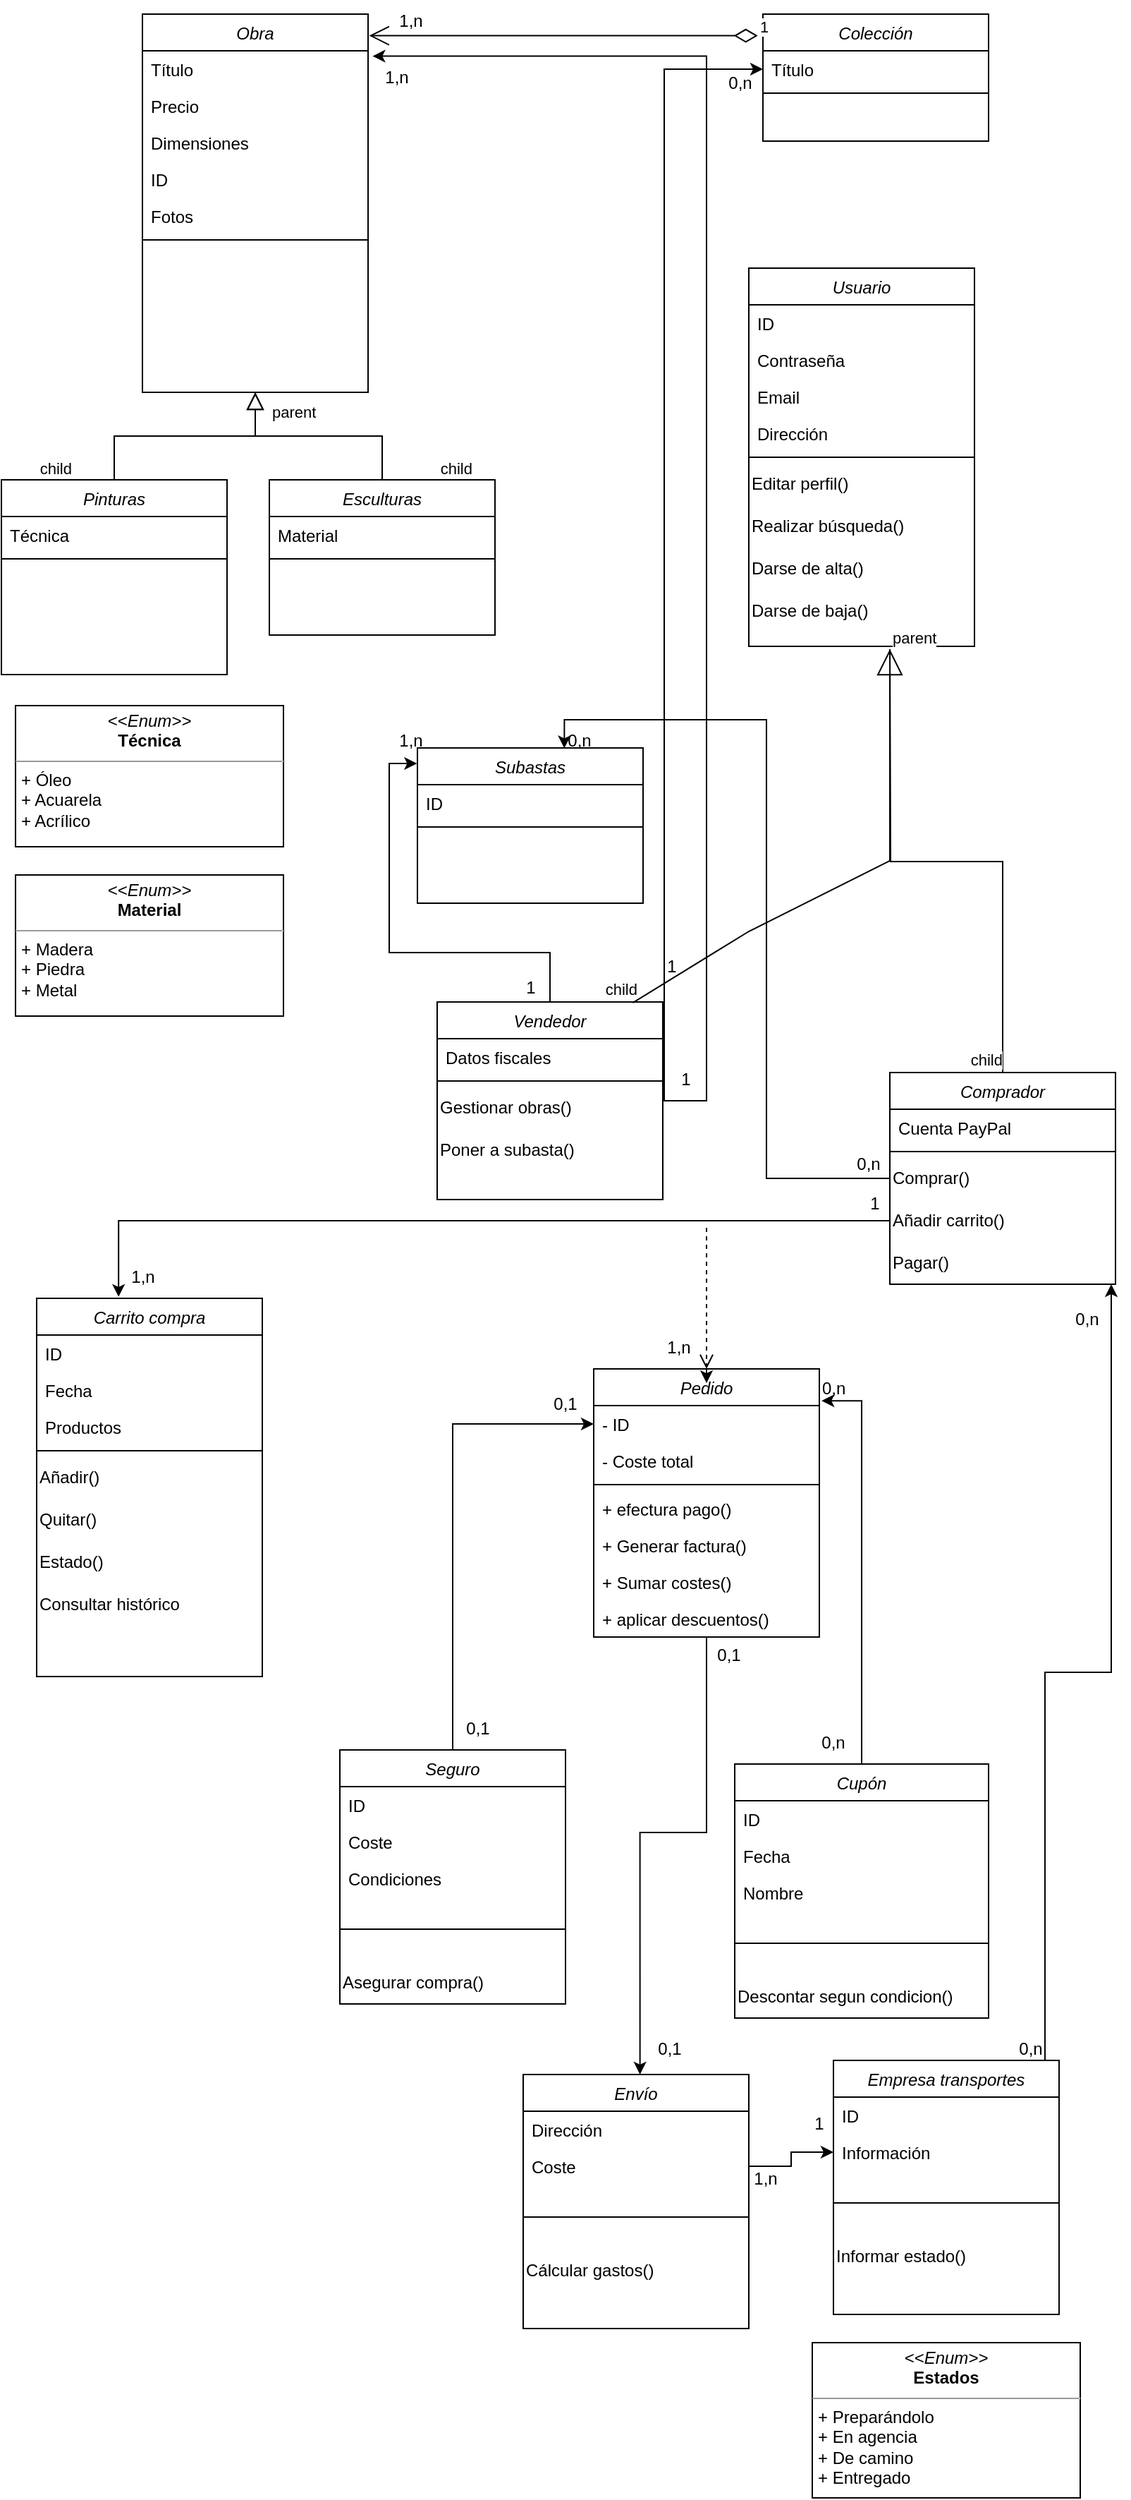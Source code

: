 <mxfile version="20.8.16" type="device"><diagram id="C5RBs43oDa-KdzZeNtuy" name="Page-1"><mxGraphModel dx="1036" dy="614" grid="1" gridSize="10" guides="1" tooltips="1" connect="1" arrows="1" fold="1" page="1" pageScale="1" pageWidth="827" pageHeight="1169" math="0" shadow="0"><root><mxCell id="WIyWlLk6GJQsqaUBKTNV-0"/><mxCell id="WIyWlLk6GJQsqaUBKTNV-1" parent="WIyWlLk6GJQsqaUBKTNV-0"/><mxCell id="zkfFHV4jXpPFQw0GAbJ--0" value="Obra" style="swimlane;fontStyle=2;align=center;verticalAlign=top;childLayout=stackLayout;horizontal=1;startSize=26;horizontalStack=0;resizeParent=1;resizeLast=0;collapsible=1;marginBottom=0;rounded=0;shadow=0;strokeWidth=1;" parent="WIyWlLk6GJQsqaUBKTNV-1" vertex="1"><mxGeometry x="120" y="30" width="160" height="268" as="geometry"><mxRectangle x="230" y="140" width="160" height="26" as="alternateBounds"/></mxGeometry></mxCell><mxCell id="zkfFHV4jXpPFQw0GAbJ--1" value="Título" style="text;align=left;verticalAlign=top;spacingLeft=4;spacingRight=4;overflow=hidden;rotatable=0;points=[[0,0.5],[1,0.5]];portConstraint=eastwest;" parent="zkfFHV4jXpPFQw0GAbJ--0" vertex="1"><mxGeometry y="26" width="160" height="26" as="geometry"/></mxCell><mxCell id="zkfFHV4jXpPFQw0GAbJ--2" value="Precio" style="text;align=left;verticalAlign=top;spacingLeft=4;spacingRight=4;overflow=hidden;rotatable=0;points=[[0,0.5],[1,0.5]];portConstraint=eastwest;rounded=0;shadow=0;html=0;" parent="zkfFHV4jXpPFQw0GAbJ--0" vertex="1"><mxGeometry y="52" width="160" height="26" as="geometry"/></mxCell><mxCell id="zkfFHV4jXpPFQw0GAbJ--3" value="Dimensiones" style="text;align=left;verticalAlign=top;spacingLeft=4;spacingRight=4;overflow=hidden;rotatable=0;points=[[0,0.5],[1,0.5]];portConstraint=eastwest;rounded=0;shadow=0;html=0;" parent="zkfFHV4jXpPFQw0GAbJ--0" vertex="1"><mxGeometry y="78" width="160" height="26" as="geometry"/></mxCell><mxCell id="nm6vDzQ5G7tbk5juZ3IG-4" value="ID" style="text;align=left;verticalAlign=top;spacingLeft=4;spacingRight=4;overflow=hidden;rotatable=0;points=[[0,0.5],[1,0.5]];portConstraint=eastwest;rounded=0;shadow=0;html=0;" vertex="1" parent="zkfFHV4jXpPFQw0GAbJ--0"><mxGeometry y="104" width="160" height="26" as="geometry"/></mxCell><mxCell id="nm6vDzQ5G7tbk5juZ3IG-0" value="Fotos" style="text;align=left;verticalAlign=top;spacingLeft=4;spacingRight=4;overflow=hidden;rotatable=0;points=[[0,0.5],[1,0.5]];portConstraint=eastwest;rounded=0;shadow=0;html=0;" vertex="1" parent="zkfFHV4jXpPFQw0GAbJ--0"><mxGeometry y="130" width="160" height="26" as="geometry"/></mxCell><mxCell id="zkfFHV4jXpPFQw0GAbJ--4" value="" style="line;html=1;strokeWidth=1;align=left;verticalAlign=middle;spacingTop=-1;spacingLeft=3;spacingRight=3;rotatable=0;labelPosition=right;points=[];portConstraint=eastwest;" parent="zkfFHV4jXpPFQw0GAbJ--0" vertex="1"><mxGeometry y="156" width="160" height="8" as="geometry"/></mxCell><mxCell id="zkfFHV4jXpPFQw0GAbJ--6" value="Pinturas" style="swimlane;fontStyle=2;align=center;verticalAlign=top;childLayout=stackLayout;horizontal=1;startSize=26;horizontalStack=0;resizeParent=1;resizeLast=0;collapsible=1;marginBottom=0;rounded=0;shadow=0;strokeWidth=1;" parent="WIyWlLk6GJQsqaUBKTNV-1" vertex="1"><mxGeometry x="20" y="360" width="160" height="138" as="geometry"><mxRectangle x="130" y="380" width="160" height="26" as="alternateBounds"/></mxGeometry></mxCell><mxCell id="zkfFHV4jXpPFQw0GAbJ--7" value="Técnica" style="text;align=left;verticalAlign=top;spacingLeft=4;spacingRight=4;overflow=hidden;rotatable=0;points=[[0,0.5],[1,0.5]];portConstraint=eastwest;" parent="zkfFHV4jXpPFQw0GAbJ--6" vertex="1"><mxGeometry y="26" width="160" height="26" as="geometry"/></mxCell><mxCell id="zkfFHV4jXpPFQw0GAbJ--9" value="" style="line;html=1;strokeWidth=1;align=left;verticalAlign=middle;spacingTop=-1;spacingLeft=3;spacingRight=3;rotatable=0;labelPosition=right;points=[];portConstraint=eastwest;" parent="zkfFHV4jXpPFQw0GAbJ--6" vertex="1"><mxGeometry y="52" width="160" height="8" as="geometry"/></mxCell><mxCell id="zkfFHV4jXpPFQw0GAbJ--12" value="" style="endArrow=block;endSize=10;endFill=0;shadow=0;strokeWidth=1;rounded=0;edgeStyle=elbowEdgeStyle;elbow=vertical;" parent="WIyWlLk6GJQsqaUBKTNV-1" source="zkfFHV4jXpPFQw0GAbJ--6" target="zkfFHV4jXpPFQw0GAbJ--0" edge="1"><mxGeometry width="160" relative="1" as="geometry"><mxPoint x="200" y="203" as="sourcePoint"/><mxPoint x="200" y="203" as="targetPoint"/></mxGeometry></mxCell><mxCell id="zkfFHV4jXpPFQw0GAbJ--13" value="Esculturas" style="swimlane;fontStyle=2;align=center;verticalAlign=top;childLayout=stackLayout;horizontal=1;startSize=26;horizontalStack=0;resizeParent=1;resizeLast=0;collapsible=1;marginBottom=0;rounded=0;shadow=0;strokeWidth=1;" parent="WIyWlLk6GJQsqaUBKTNV-1" vertex="1"><mxGeometry x="210" y="360" width="160" height="110" as="geometry"><mxRectangle x="340" y="380" width="170" height="26" as="alternateBounds"/></mxGeometry></mxCell><mxCell id="zkfFHV4jXpPFQw0GAbJ--14" value="Material" style="text;align=left;verticalAlign=top;spacingLeft=4;spacingRight=4;overflow=hidden;rotatable=0;points=[[0,0.5],[1,0.5]];portConstraint=eastwest;" parent="zkfFHV4jXpPFQw0GAbJ--13" vertex="1"><mxGeometry y="26" width="160" height="26" as="geometry"/></mxCell><mxCell id="zkfFHV4jXpPFQw0GAbJ--15" value="" style="line;html=1;strokeWidth=1;align=left;verticalAlign=middle;spacingTop=-1;spacingLeft=3;spacingRight=3;rotatable=0;labelPosition=right;points=[];portConstraint=eastwest;" parent="zkfFHV4jXpPFQw0GAbJ--13" vertex="1"><mxGeometry y="52" width="160" height="8" as="geometry"/></mxCell><mxCell id="zkfFHV4jXpPFQw0GAbJ--16" value="" style="endArrow=block;endSize=10;endFill=0;shadow=0;strokeWidth=1;rounded=0;edgeStyle=elbowEdgeStyle;elbow=vertical;" parent="WIyWlLk6GJQsqaUBKTNV-1" source="zkfFHV4jXpPFQw0GAbJ--13" target="zkfFHV4jXpPFQw0GAbJ--0" edge="1"><mxGeometry width="160" relative="1" as="geometry"><mxPoint x="210" y="373" as="sourcePoint"/><mxPoint x="310" y="271" as="targetPoint"/></mxGeometry></mxCell><mxCell id="zkfFHV4jXpPFQw0GAbJ--17" value="Colección" style="swimlane;fontStyle=2;align=center;verticalAlign=top;childLayout=stackLayout;horizontal=1;startSize=26;horizontalStack=0;resizeParent=1;resizeLast=0;collapsible=1;marginBottom=0;rounded=0;shadow=0;strokeWidth=1;" parent="WIyWlLk6GJQsqaUBKTNV-1" vertex="1"><mxGeometry x="560" y="30" width="160" height="90" as="geometry"><mxRectangle x="550" y="140" width="160" height="26" as="alternateBounds"/></mxGeometry></mxCell><mxCell id="nm6vDzQ5G7tbk5juZ3IG-7" value="Título" style="text;align=left;verticalAlign=top;spacingLeft=4;spacingRight=4;overflow=hidden;rotatable=0;points=[[0,0.5],[1,0.5]];portConstraint=eastwest;" vertex="1" parent="zkfFHV4jXpPFQw0GAbJ--17"><mxGeometry y="26" width="160" height="26" as="geometry"/></mxCell><mxCell id="zkfFHV4jXpPFQw0GAbJ--23" value="" style="line;html=1;strokeWidth=1;align=left;verticalAlign=middle;spacingTop=-1;spacingLeft=3;spacingRight=3;rotatable=0;labelPosition=right;points=[];portConstraint=eastwest;" parent="zkfFHV4jXpPFQw0GAbJ--17" vertex="1"><mxGeometry y="52" width="160" height="8" as="geometry"/></mxCell><mxCell id="nm6vDzQ5G7tbk5juZ3IG-6" value="1" style="endArrow=open;html=1;endSize=12;startArrow=diamondThin;startSize=14;startFill=0;edgeStyle=orthogonalEdgeStyle;align=left;verticalAlign=bottom;rounded=0;exitX=-0.023;exitY=0.17;exitDx=0;exitDy=0;exitPerimeter=0;entryX=1.005;entryY=0.057;entryDx=0;entryDy=0;entryPerimeter=0;" edge="1" parent="WIyWlLk6GJQsqaUBKTNV-1" source="zkfFHV4jXpPFQw0GAbJ--17" target="zkfFHV4jXpPFQw0GAbJ--0"><mxGeometry x="-1" y="3" relative="1" as="geometry"><mxPoint x="510" y="210" as="sourcePoint"/><mxPoint x="280" y="210" as="targetPoint"/></mxGeometry></mxCell><mxCell id="nm6vDzQ5G7tbk5juZ3IG-10" value="1,n" style="text;html=1;align=center;verticalAlign=middle;resizable=0;points=[];autosize=1;strokeColor=none;fillColor=none;" vertex="1" parent="WIyWlLk6GJQsqaUBKTNV-1"><mxGeometry x="290" y="20" width="40" height="30" as="geometry"/></mxCell><mxCell id="nm6vDzQ5G7tbk5juZ3IG-11" value="&lt;p style=&quot;margin:0px;margin-top:4px;text-align:center;&quot;&gt;&lt;i&gt;&amp;lt;&amp;lt;Enum&amp;gt;&amp;gt;&lt;/i&gt;&lt;br&gt;&lt;b&gt;Técnica&lt;/b&gt;&lt;/p&gt;&lt;hr size=&quot;1&quot;&gt;&lt;p style=&quot;margin:0px;margin-left:4px;&quot;&gt;+ Óleo&lt;br&gt;+ Acuarela&lt;/p&gt;&lt;p style=&quot;margin:0px;margin-left:4px;&quot;&gt;&lt;span style=&quot;background-color: initial;&quot;&gt;+ Acrílico&lt;/span&gt;&lt;/p&gt;" style="verticalAlign=top;align=left;overflow=fill;fontSize=12;fontFamily=Helvetica;html=1;" vertex="1" parent="WIyWlLk6GJQsqaUBKTNV-1"><mxGeometry x="30" y="520" width="190" height="100" as="geometry"/></mxCell><mxCell id="nm6vDzQ5G7tbk5juZ3IG-12" value="&lt;p style=&quot;margin:0px;margin-top:4px;text-align:center;&quot;&gt;&lt;i&gt;&amp;lt;&amp;lt;Enum&amp;gt;&amp;gt;&lt;/i&gt;&lt;br&gt;&lt;b&gt;Material&lt;/b&gt;&lt;/p&gt;&lt;hr size=&quot;1&quot;&gt;&lt;p style=&quot;margin:0px;margin-left:4px;&quot;&gt;+ Madera&lt;br&gt;+ Piedra&lt;/p&gt;&lt;p style=&quot;margin:0px;margin-left:4px;&quot;&gt;&lt;span style=&quot;background-color: initial;&quot;&gt;+ Metal&lt;/span&gt;&lt;/p&gt;" style="verticalAlign=top;align=left;overflow=fill;fontSize=12;fontFamily=Helvetica;html=1;" vertex="1" parent="WIyWlLk6GJQsqaUBKTNV-1"><mxGeometry x="30" y="640" width="190" height="100" as="geometry"/></mxCell><mxCell id="nm6vDzQ5G7tbk5juZ3IG-13" value="Usuario" style="swimlane;fontStyle=2;align=center;verticalAlign=top;childLayout=stackLayout;horizontal=1;startSize=26;horizontalStack=0;resizeParent=1;resizeLast=0;collapsible=1;marginBottom=0;rounded=0;shadow=0;strokeWidth=1;" vertex="1" parent="WIyWlLk6GJQsqaUBKTNV-1"><mxGeometry x="550" y="210" width="160" height="268" as="geometry"><mxRectangle x="230" y="140" width="160" height="26" as="alternateBounds"/></mxGeometry></mxCell><mxCell id="nm6vDzQ5G7tbk5juZ3IG-14" value="ID" style="text;align=left;verticalAlign=top;spacingLeft=4;spacingRight=4;overflow=hidden;rotatable=0;points=[[0,0.5],[1,0.5]];portConstraint=eastwest;" vertex="1" parent="nm6vDzQ5G7tbk5juZ3IG-13"><mxGeometry y="26" width="160" height="26" as="geometry"/></mxCell><mxCell id="nm6vDzQ5G7tbk5juZ3IG-15" value="Contraseña" style="text;align=left;verticalAlign=top;spacingLeft=4;spacingRight=4;overflow=hidden;rotatable=0;points=[[0,0.5],[1,0.5]];portConstraint=eastwest;rounded=0;shadow=0;html=0;" vertex="1" parent="nm6vDzQ5G7tbk5juZ3IG-13"><mxGeometry y="52" width="160" height="26" as="geometry"/></mxCell><mxCell id="nm6vDzQ5G7tbk5juZ3IG-16" value="Email" style="text;align=left;verticalAlign=top;spacingLeft=4;spacingRight=4;overflow=hidden;rotatable=0;points=[[0,0.5],[1,0.5]];portConstraint=eastwest;rounded=0;shadow=0;html=0;" vertex="1" parent="nm6vDzQ5G7tbk5juZ3IG-13"><mxGeometry y="78" width="160" height="26" as="geometry"/></mxCell><mxCell id="nm6vDzQ5G7tbk5juZ3IG-17" value="Dirección" style="text;align=left;verticalAlign=top;spacingLeft=4;spacingRight=4;overflow=hidden;rotatable=0;points=[[0,0.5],[1,0.5]];portConstraint=eastwest;rounded=0;shadow=0;html=0;" vertex="1" parent="nm6vDzQ5G7tbk5juZ3IG-13"><mxGeometry y="104" width="160" height="26" as="geometry"/></mxCell><mxCell id="nm6vDzQ5G7tbk5juZ3IG-19" value="" style="line;html=1;strokeWidth=1;align=left;verticalAlign=middle;spacingTop=-1;spacingLeft=3;spacingRight=3;rotatable=0;labelPosition=right;points=[];portConstraint=eastwest;" vertex="1" parent="nm6vDzQ5G7tbk5juZ3IG-13"><mxGeometry y="130" width="160" height="8" as="geometry"/></mxCell><mxCell id="nm6vDzQ5G7tbk5juZ3IG-20" value="Editar perfil()" style="text;html=1;align=left;verticalAlign=middle;resizable=0;points=[];autosize=1;strokeColor=none;fillColor=none;" vertex="1" parent="nm6vDzQ5G7tbk5juZ3IG-13"><mxGeometry y="138" width="160" height="30" as="geometry"/></mxCell><mxCell id="nm6vDzQ5G7tbk5juZ3IG-21" value="Realizar búsqueda()" style="text;html=1;align=left;verticalAlign=middle;resizable=0;points=[];autosize=1;strokeColor=none;fillColor=none;" vertex="1" parent="nm6vDzQ5G7tbk5juZ3IG-13"><mxGeometry y="168" width="160" height="30" as="geometry"/></mxCell><mxCell id="nm6vDzQ5G7tbk5juZ3IG-22" value="Darse de alta()" style="text;html=1;align=left;verticalAlign=middle;resizable=0;points=[];autosize=1;strokeColor=none;fillColor=none;" vertex="1" parent="nm6vDzQ5G7tbk5juZ3IG-13"><mxGeometry y="198" width="160" height="30" as="geometry"/></mxCell><mxCell id="nm6vDzQ5G7tbk5juZ3IG-23" value="Darse de baja()" style="text;html=1;align=left;verticalAlign=middle;resizable=0;points=[];autosize=1;strokeColor=none;fillColor=none;" vertex="1" parent="nm6vDzQ5G7tbk5juZ3IG-13"><mxGeometry y="228" width="160" height="30" as="geometry"/></mxCell><mxCell id="nm6vDzQ5G7tbk5juZ3IG-126" style="edgeStyle=orthogonalEdgeStyle;rounded=0;orthogonalLoop=1;jettySize=auto;html=1;entryX=-0.002;entryY=0.1;entryDx=0;entryDy=0;entryPerimeter=0;" edge="1" parent="WIyWlLk6GJQsqaUBKTNV-1" source="nm6vDzQ5G7tbk5juZ3IG-24" target="nm6vDzQ5G7tbk5juZ3IG-123"><mxGeometry relative="1" as="geometry"><mxPoint x="409" y="630" as="targetPoint"/></mxGeometry></mxCell><mxCell id="nm6vDzQ5G7tbk5juZ3IG-129" style="edgeStyle=orthogonalEdgeStyle;rounded=0;orthogonalLoop=1;jettySize=auto;html=1;entryX=1.02;entryY=0.146;entryDx=0;entryDy=0;entryPerimeter=0;" edge="1" parent="WIyWlLk6GJQsqaUBKTNV-1" source="nm6vDzQ5G7tbk5juZ3IG-24" target="zkfFHV4jXpPFQw0GAbJ--1"><mxGeometry relative="1" as="geometry"><Array as="points"><mxPoint x="520" y="800"/><mxPoint x="520" y="60"/></Array></mxGeometry></mxCell><mxCell id="nm6vDzQ5G7tbk5juZ3IG-133" style="edgeStyle=orthogonalEdgeStyle;rounded=0;orthogonalLoop=1;jettySize=auto;html=1;entryX=0;entryY=0.5;entryDx=0;entryDy=0;" edge="1" parent="WIyWlLk6GJQsqaUBKTNV-1" source="nm6vDzQ5G7tbk5juZ3IG-24" target="nm6vDzQ5G7tbk5juZ3IG-7"><mxGeometry relative="1" as="geometry"><Array as="points"><mxPoint x="490" y="800"/><mxPoint x="490" y="69"/></Array></mxGeometry></mxCell><mxCell id="nm6vDzQ5G7tbk5juZ3IG-24" value="Vendedor" style="swimlane;fontStyle=2;align=center;verticalAlign=top;childLayout=stackLayout;horizontal=1;startSize=26;horizontalStack=0;resizeParent=1;resizeLast=0;collapsible=1;marginBottom=0;rounded=0;shadow=0;strokeWidth=1;" vertex="1" parent="WIyWlLk6GJQsqaUBKTNV-1"><mxGeometry x="329" y="730" width="160" height="140" as="geometry"><mxRectangle x="230" y="140" width="160" height="26" as="alternateBounds"/></mxGeometry></mxCell><mxCell id="nm6vDzQ5G7tbk5juZ3IG-25" value="Datos fiscales" style="text;align=left;verticalAlign=top;spacingLeft=4;spacingRight=4;overflow=hidden;rotatable=0;points=[[0,0.5],[1,0.5]];portConstraint=eastwest;" vertex="1" parent="nm6vDzQ5G7tbk5juZ3IG-24"><mxGeometry y="26" width="160" height="26" as="geometry"/></mxCell><mxCell id="nm6vDzQ5G7tbk5juZ3IG-29" value="" style="line;html=1;strokeWidth=1;align=left;verticalAlign=middle;spacingTop=-1;spacingLeft=3;spacingRight=3;rotatable=0;labelPosition=right;points=[];portConstraint=eastwest;" vertex="1" parent="nm6vDzQ5G7tbk5juZ3IG-24"><mxGeometry y="52" width="160" height="8" as="geometry"/></mxCell><mxCell id="nm6vDzQ5G7tbk5juZ3IG-30" value="Gestionar obras()" style="text;html=1;align=left;verticalAlign=middle;resizable=0;points=[];autosize=1;strokeColor=none;fillColor=none;" vertex="1" parent="nm6vDzQ5G7tbk5juZ3IG-24"><mxGeometry y="60" width="160" height="30" as="geometry"/></mxCell><mxCell id="nm6vDzQ5G7tbk5juZ3IG-34" value="Poner a subasta()" style="text;html=1;align=left;verticalAlign=middle;resizable=0;points=[];autosize=1;strokeColor=none;fillColor=none;" vertex="1" parent="nm6vDzQ5G7tbk5juZ3IG-24"><mxGeometry y="90" width="160" height="30" as="geometry"/></mxCell><mxCell id="nm6vDzQ5G7tbk5juZ3IG-36" value="" style="endArrow=block;endSize=16;endFill=0;html=1;rounded=0;exitX=0.867;exitY=0.004;exitDx=0;exitDy=0;exitPerimeter=0;" edge="1" parent="WIyWlLk6GJQsqaUBKTNV-1" source="nm6vDzQ5G7tbk5juZ3IG-24"><mxGeometry width="160" relative="1" as="geometry"><mxPoint x="330" y="620" as="sourcePoint"/><mxPoint x="650" y="480" as="targetPoint"/><Array as="points"><mxPoint x="550" y="680"/><mxPoint x="650" y="630"/><mxPoint x="650" y="580"/></Array></mxGeometry></mxCell><mxCell id="nm6vDzQ5G7tbk5juZ3IG-138" style="edgeStyle=orthogonalEdgeStyle;rounded=0;orthogonalLoop=1;jettySize=auto;html=1;entryX=0.651;entryY=0.002;entryDx=0;entryDy=0;entryPerimeter=0;" edge="1" parent="WIyWlLk6GJQsqaUBKTNV-1" source="nm6vDzQ5G7tbk5juZ3IG-38" target="nm6vDzQ5G7tbk5juZ3IG-123"><mxGeometry relative="1" as="geometry"/></mxCell><mxCell id="nm6vDzQ5G7tbk5juZ3IG-38" value="Comprador" style="swimlane;fontStyle=2;align=center;verticalAlign=top;childLayout=stackLayout;horizontal=1;startSize=26;horizontalStack=0;resizeParent=1;resizeLast=0;collapsible=1;marginBottom=0;rounded=0;shadow=0;strokeWidth=1;" vertex="1" parent="WIyWlLk6GJQsqaUBKTNV-1"><mxGeometry x="650" y="780" width="160" height="150" as="geometry"><mxRectangle x="230" y="140" width="160" height="26" as="alternateBounds"/></mxGeometry></mxCell><mxCell id="nm6vDzQ5G7tbk5juZ3IG-39" value="Cuenta PayPal" style="text;align=left;verticalAlign=top;spacingLeft=4;spacingRight=4;overflow=hidden;rotatable=0;points=[[0,0.5],[1,0.5]];portConstraint=eastwest;" vertex="1" parent="nm6vDzQ5G7tbk5juZ3IG-38"><mxGeometry y="26" width="160" height="26" as="geometry"/></mxCell><mxCell id="nm6vDzQ5G7tbk5juZ3IG-40" value="" style="line;html=1;strokeWidth=1;align=left;verticalAlign=middle;spacingTop=-1;spacingLeft=3;spacingRight=3;rotatable=0;labelPosition=right;points=[];portConstraint=eastwest;" vertex="1" parent="nm6vDzQ5G7tbk5juZ3IG-38"><mxGeometry y="52" width="160" height="8" as="geometry"/></mxCell><mxCell id="nm6vDzQ5G7tbk5juZ3IG-41" value="Comprar()" style="text;html=1;align=left;verticalAlign=middle;resizable=0;points=[];autosize=1;strokeColor=none;fillColor=none;" vertex="1" parent="nm6vDzQ5G7tbk5juZ3IG-38"><mxGeometry y="60" width="160" height="30" as="geometry"/></mxCell><mxCell id="nm6vDzQ5G7tbk5juZ3IG-42" value="Añadir carrito()" style="text;html=1;align=left;verticalAlign=middle;resizable=0;points=[];autosize=1;strokeColor=none;fillColor=none;" vertex="1" parent="nm6vDzQ5G7tbk5juZ3IG-38"><mxGeometry y="90" width="160" height="30" as="geometry"/></mxCell><mxCell id="nm6vDzQ5G7tbk5juZ3IG-43" value="Pagar()" style="text;html=1;align=left;verticalAlign=middle;resizable=0;points=[];autosize=1;strokeColor=none;fillColor=none;" vertex="1" parent="nm6vDzQ5G7tbk5juZ3IG-38"><mxGeometry y="120" width="160" height="30" as="geometry"/></mxCell><mxCell id="nm6vDzQ5G7tbk5juZ3IG-44" value="" style="endArrow=none;html=1;edgeStyle=orthogonalEdgeStyle;rounded=0;entryX=0.5;entryY=0;entryDx=0;entryDy=0;" edge="1" parent="WIyWlLk6GJQsqaUBKTNV-1" target="nm6vDzQ5G7tbk5juZ3IG-38"><mxGeometry relative="1" as="geometry"><mxPoint x="650" y="480" as="sourcePoint"/><mxPoint x="490" y="620" as="targetPoint"/></mxGeometry></mxCell><mxCell id="nm6vDzQ5G7tbk5juZ3IG-45" value="parent" style="edgeLabel;resizable=0;html=1;align=left;verticalAlign=bottom;" connectable="0" vertex="1" parent="nm6vDzQ5G7tbk5juZ3IG-44"><mxGeometry x="-1" relative="1" as="geometry"/></mxCell><mxCell id="nm6vDzQ5G7tbk5juZ3IG-46" value="child" style="edgeLabel;resizable=0;html=1;align=right;verticalAlign=bottom;" connectable="0" vertex="1" parent="nm6vDzQ5G7tbk5juZ3IG-44"><mxGeometry x="1" relative="1" as="geometry"/></mxCell><mxCell id="nm6vDzQ5G7tbk5juZ3IG-47" value="child" style="edgeLabel;resizable=0;html=1;align=right;verticalAlign=bottom;" connectable="0" vertex="1" parent="WIyWlLk6GJQsqaUBKTNV-1"><mxGeometry x="460" y="720" as="geometry"><mxPoint x="11" y="9" as="offset"/></mxGeometry></mxCell><mxCell id="nm6vDzQ5G7tbk5juZ3IG-48" value="child" style="edgeLabel;resizable=0;html=1;align=right;verticalAlign=bottom;" connectable="0" vertex="1" parent="WIyWlLk6GJQsqaUBKTNV-1"><mxGeometry x="50" y="344" as="geometry"><mxPoint x="20" y="16" as="offset"/></mxGeometry></mxCell><mxCell id="nm6vDzQ5G7tbk5juZ3IG-49" value="child" style="edgeLabel;resizable=0;html=1;align=right;verticalAlign=bottom;" connectable="0" vertex="1" parent="WIyWlLk6GJQsqaUBKTNV-1"><mxGeometry x="330" y="344" as="geometry"><mxPoint x="24" y="16" as="offset"/></mxGeometry></mxCell><mxCell id="nm6vDzQ5G7tbk5juZ3IG-50" value="parent" style="edgeLabel;resizable=0;html=1;align=left;verticalAlign=bottom;" connectable="0" vertex="1" parent="WIyWlLk6GJQsqaUBKTNV-1"><mxGeometry x="210" y="320" as="geometry"/></mxCell><mxCell id="nm6vDzQ5G7tbk5juZ3IG-53" value="Carrito compra" style="swimlane;fontStyle=2;align=center;verticalAlign=top;childLayout=stackLayout;horizontal=1;startSize=26;horizontalStack=0;resizeParent=1;resizeLast=0;collapsible=1;marginBottom=0;rounded=0;shadow=0;strokeWidth=1;" vertex="1" parent="WIyWlLk6GJQsqaUBKTNV-1"><mxGeometry x="45" y="940" width="160" height="268" as="geometry"><mxRectangle x="230" y="140" width="160" height="26" as="alternateBounds"/></mxGeometry></mxCell><mxCell id="nm6vDzQ5G7tbk5juZ3IG-54" value="ID" style="text;align=left;verticalAlign=top;spacingLeft=4;spacingRight=4;overflow=hidden;rotatable=0;points=[[0,0.5],[1,0.5]];portConstraint=eastwest;" vertex="1" parent="nm6vDzQ5G7tbk5juZ3IG-53"><mxGeometry y="26" width="160" height="26" as="geometry"/></mxCell><mxCell id="nm6vDzQ5G7tbk5juZ3IG-55" value="Fecha" style="text;align=left;verticalAlign=top;spacingLeft=4;spacingRight=4;overflow=hidden;rotatable=0;points=[[0,0.5],[1,0.5]];portConstraint=eastwest;rounded=0;shadow=0;html=0;" vertex="1" parent="nm6vDzQ5G7tbk5juZ3IG-53"><mxGeometry y="52" width="160" height="26" as="geometry"/></mxCell><mxCell id="nm6vDzQ5G7tbk5juZ3IG-56" value="Productos" style="text;align=left;verticalAlign=top;spacingLeft=4;spacingRight=4;overflow=hidden;rotatable=0;points=[[0,0.5],[1,0.5]];portConstraint=eastwest;rounded=0;shadow=0;html=0;" vertex="1" parent="nm6vDzQ5G7tbk5juZ3IG-53"><mxGeometry y="78" width="160" height="26" as="geometry"/></mxCell><mxCell id="nm6vDzQ5G7tbk5juZ3IG-58" value="" style="line;html=1;strokeWidth=1;align=left;verticalAlign=middle;spacingTop=-1;spacingLeft=3;spacingRight=3;rotatable=0;labelPosition=right;points=[];portConstraint=eastwest;" vertex="1" parent="nm6vDzQ5G7tbk5juZ3IG-53"><mxGeometry y="104" width="160" height="8" as="geometry"/></mxCell><mxCell id="nm6vDzQ5G7tbk5juZ3IG-59" value="Añadir()" style="text;html=1;align=left;verticalAlign=middle;resizable=0;points=[];autosize=1;strokeColor=none;fillColor=none;" vertex="1" parent="nm6vDzQ5G7tbk5juZ3IG-53"><mxGeometry y="112" width="160" height="30" as="geometry"/></mxCell><mxCell id="nm6vDzQ5G7tbk5juZ3IG-60" value="Quitar()" style="text;html=1;align=left;verticalAlign=middle;resizable=0;points=[];autosize=1;strokeColor=none;fillColor=none;" vertex="1" parent="nm6vDzQ5G7tbk5juZ3IG-53"><mxGeometry y="142" width="160" height="30" as="geometry"/></mxCell><mxCell id="nm6vDzQ5G7tbk5juZ3IG-61" value="Estado()" style="text;html=1;align=left;verticalAlign=middle;resizable=0;points=[];autosize=1;strokeColor=none;fillColor=none;" vertex="1" parent="nm6vDzQ5G7tbk5juZ3IG-53"><mxGeometry y="172" width="160" height="30" as="geometry"/></mxCell><mxCell id="nm6vDzQ5G7tbk5juZ3IG-62" value="Consultar histórico" style="text;html=1;align=left;verticalAlign=middle;resizable=0;points=[];autosize=1;strokeColor=none;fillColor=none;" vertex="1" parent="nm6vDzQ5G7tbk5juZ3IG-53"><mxGeometry y="202" width="160" height="30" as="geometry"/></mxCell><mxCell id="nm6vDzQ5G7tbk5juZ3IG-64" style="edgeStyle=orthogonalEdgeStyle;rounded=0;orthogonalLoop=1;jettySize=auto;html=1;entryX=0.363;entryY=-0.004;entryDx=0;entryDy=0;entryPerimeter=0;" edge="1" parent="WIyWlLk6GJQsqaUBKTNV-1" source="nm6vDzQ5G7tbk5juZ3IG-42" target="nm6vDzQ5G7tbk5juZ3IG-53"><mxGeometry relative="1" as="geometry"><mxPoint x="470" y="980" as="targetPoint"/></mxGeometry></mxCell><mxCell id="nm6vDzQ5G7tbk5juZ3IG-66" value="" style="html=1;verticalAlign=bottom;endArrow=open;dashed=1;endSize=8;rounded=0;" edge="1" parent="WIyWlLk6GJQsqaUBKTNV-1" target="nm6vDzQ5G7tbk5juZ3IG-67"><mxGeometry relative="1" as="geometry"><mxPoint x="520" y="890" as="sourcePoint"/><mxPoint x="520" y="1020" as="targetPoint"/></mxGeometry></mxCell><mxCell id="nm6vDzQ5G7tbk5juZ3IG-106" style="edgeStyle=orthogonalEdgeStyle;rounded=0;orthogonalLoop=1;jettySize=auto;html=1;entryX=0.147;entryY=1.1;entryDx=0;entryDy=0;entryPerimeter=0;" edge="1" parent="WIyWlLk6GJQsqaUBKTNV-1" source="nm6vDzQ5G7tbk5juZ3IG-67" target="nm6vDzQ5G7tbk5juZ3IG-107"><mxGeometry relative="1" as="geometry"/></mxCell><mxCell id="nm6vDzQ5G7tbk5juZ3IG-67" value="Pedido" style="swimlane;fontStyle=2;align=center;verticalAlign=top;childLayout=stackLayout;horizontal=1;startSize=26;horizontalStack=0;resizeParent=1;resizeParentMax=0;resizeLast=0;collapsible=1;marginBottom=0;" vertex="1" parent="WIyWlLk6GJQsqaUBKTNV-1"><mxGeometry x="440" y="990" width="160" height="190" as="geometry"/></mxCell><mxCell id="nm6vDzQ5G7tbk5juZ3IG-68" value="- ID" style="text;strokeColor=none;fillColor=none;align=left;verticalAlign=top;spacingLeft=4;spacingRight=4;overflow=hidden;rotatable=0;points=[[0,0.5],[1,0.5]];portConstraint=eastwest;" vertex="1" parent="nm6vDzQ5G7tbk5juZ3IG-67"><mxGeometry y="26" width="160" height="26" as="geometry"/></mxCell><mxCell id="nm6vDzQ5G7tbk5juZ3IG-71" value="- Coste total" style="text;strokeColor=none;fillColor=none;align=left;verticalAlign=top;spacingLeft=4;spacingRight=4;overflow=hidden;rotatable=0;points=[[0,0.5],[1,0.5]];portConstraint=eastwest;" vertex="1" parent="nm6vDzQ5G7tbk5juZ3IG-67"><mxGeometry y="52" width="160" height="26" as="geometry"/></mxCell><mxCell id="nm6vDzQ5G7tbk5juZ3IG-69" value="" style="line;strokeWidth=1;fillColor=none;align=left;verticalAlign=middle;spacingTop=-1;spacingLeft=3;spacingRight=3;rotatable=0;labelPosition=right;points=[];portConstraint=eastwest;strokeColor=inherit;" vertex="1" parent="nm6vDzQ5G7tbk5juZ3IG-67"><mxGeometry y="78" width="160" height="8" as="geometry"/></mxCell><mxCell id="nm6vDzQ5G7tbk5juZ3IG-70" value="+ efectura pago()" style="text;strokeColor=none;fillColor=none;align=left;verticalAlign=top;spacingLeft=4;spacingRight=4;overflow=hidden;rotatable=0;points=[[0,0.5],[1,0.5]];portConstraint=eastwest;" vertex="1" parent="nm6vDzQ5G7tbk5juZ3IG-67"><mxGeometry y="86" width="160" height="26" as="geometry"/></mxCell><mxCell id="nm6vDzQ5G7tbk5juZ3IG-72" value="+ Generar factura()" style="text;strokeColor=none;fillColor=none;align=left;verticalAlign=top;spacingLeft=4;spacingRight=4;overflow=hidden;rotatable=0;points=[[0,0.5],[1,0.5]];portConstraint=eastwest;" vertex="1" parent="nm6vDzQ5G7tbk5juZ3IG-67"><mxGeometry y="112" width="160" height="26" as="geometry"/></mxCell><mxCell id="nm6vDzQ5G7tbk5juZ3IG-73" value="+ Sumar costes()" style="text;strokeColor=none;fillColor=none;align=left;verticalAlign=top;spacingLeft=4;spacingRight=4;overflow=hidden;rotatable=0;points=[[0,0.5],[1,0.5]];portConstraint=eastwest;" vertex="1" parent="nm6vDzQ5G7tbk5juZ3IG-67"><mxGeometry y="138" width="160" height="26" as="geometry"/></mxCell><mxCell id="nm6vDzQ5G7tbk5juZ3IG-74" value="+ aplicar descuentos()" style="text;strokeColor=none;fillColor=none;align=left;verticalAlign=top;spacingLeft=4;spacingRight=4;overflow=hidden;rotatable=0;points=[[0,0.5],[1,0.5]];portConstraint=eastwest;" vertex="1" parent="nm6vDzQ5G7tbk5juZ3IG-67"><mxGeometry y="164" width="160" height="26" as="geometry"/></mxCell><mxCell id="nm6vDzQ5G7tbk5juZ3IG-81" style="edgeStyle=orthogonalEdgeStyle;rounded=0;orthogonalLoop=1;jettySize=auto;html=1;entryX=0;entryY=0.5;entryDx=0;entryDy=0;" edge="1" parent="WIyWlLk6GJQsqaUBKTNV-1" source="nm6vDzQ5G7tbk5juZ3IG-75" target="nm6vDzQ5G7tbk5juZ3IG-68"><mxGeometry relative="1" as="geometry"/></mxCell><mxCell id="nm6vDzQ5G7tbk5juZ3IG-75" value="Seguro" style="swimlane;fontStyle=2;align=center;verticalAlign=top;childLayout=stackLayout;horizontal=1;startSize=26;horizontalStack=0;resizeParent=1;resizeLast=0;collapsible=1;marginBottom=0;rounded=0;shadow=0;strokeWidth=1;" vertex="1" parent="WIyWlLk6GJQsqaUBKTNV-1"><mxGeometry x="260" y="1260" width="160" height="180" as="geometry"><mxRectangle x="340" y="380" width="170" height="26" as="alternateBounds"/></mxGeometry></mxCell><mxCell id="nm6vDzQ5G7tbk5juZ3IG-76" value="ID" style="text;align=left;verticalAlign=top;spacingLeft=4;spacingRight=4;overflow=hidden;rotatable=0;points=[[0,0.5],[1,0.5]];portConstraint=eastwest;" vertex="1" parent="nm6vDzQ5G7tbk5juZ3IG-75"><mxGeometry y="26" width="160" height="26" as="geometry"/></mxCell><mxCell id="nm6vDzQ5G7tbk5juZ3IG-78" value="Coste" style="text;align=left;verticalAlign=top;spacingLeft=4;spacingRight=4;overflow=hidden;rotatable=0;points=[[0,0.5],[1,0.5]];portConstraint=eastwest;" vertex="1" parent="nm6vDzQ5G7tbk5juZ3IG-75"><mxGeometry y="52" width="160" height="26" as="geometry"/></mxCell><mxCell id="nm6vDzQ5G7tbk5juZ3IG-79" value="Condiciones" style="text;align=left;verticalAlign=top;spacingLeft=4;spacingRight=4;overflow=hidden;rotatable=0;points=[[0,0.5],[1,0.5]];portConstraint=eastwest;" vertex="1" parent="nm6vDzQ5G7tbk5juZ3IG-75"><mxGeometry y="78" width="160" height="26" as="geometry"/></mxCell><mxCell id="nm6vDzQ5G7tbk5juZ3IG-77" value="" style="line;html=1;strokeWidth=1;align=left;verticalAlign=middle;spacingTop=-1;spacingLeft=3;spacingRight=3;rotatable=0;labelPosition=right;points=[];portConstraint=eastwest;" vertex="1" parent="nm6vDzQ5G7tbk5juZ3IG-75"><mxGeometry y="104" width="160" height="46" as="geometry"/></mxCell><mxCell id="nm6vDzQ5G7tbk5juZ3IG-80" value="Asegurar compra()" style="text;html=1;align=left;verticalAlign=middle;resizable=0;points=[];autosize=1;strokeColor=none;fillColor=none;" vertex="1" parent="nm6vDzQ5G7tbk5juZ3IG-75"><mxGeometry y="150" width="160" height="30" as="geometry"/></mxCell><mxCell id="nm6vDzQ5G7tbk5juZ3IG-83" value="0,1" style="text;html=1;strokeColor=none;fillColor=none;align=center;verticalAlign=middle;whiteSpace=wrap;rounded=0;" vertex="1" parent="WIyWlLk6GJQsqaUBKTNV-1"><mxGeometry x="390" y="1000" width="60" height="30" as="geometry"/></mxCell><mxCell id="nm6vDzQ5G7tbk5juZ3IG-84" value="0,1" style="text;html=1;strokeColor=none;fillColor=none;align=center;verticalAlign=middle;whiteSpace=wrap;rounded=0;" vertex="1" parent="WIyWlLk6GJQsqaUBKTNV-1"><mxGeometry x="328" y="1230" width="60" height="30" as="geometry"/></mxCell><mxCell id="nm6vDzQ5G7tbk5juZ3IG-92" style="edgeStyle=orthogonalEdgeStyle;rounded=0;orthogonalLoop=1;jettySize=auto;html=1;entryX=1.01;entryY=-0.131;entryDx=0;entryDy=0;entryPerimeter=0;" edge="1" parent="WIyWlLk6GJQsqaUBKTNV-1" source="nm6vDzQ5G7tbk5juZ3IG-86" target="nm6vDzQ5G7tbk5juZ3IG-68"><mxGeometry relative="1" as="geometry"/></mxCell><mxCell id="nm6vDzQ5G7tbk5juZ3IG-86" value="Cupón" style="swimlane;fontStyle=2;align=center;verticalAlign=top;childLayout=stackLayout;horizontal=1;startSize=26;horizontalStack=0;resizeParent=1;resizeLast=0;collapsible=1;marginBottom=0;rounded=0;shadow=0;strokeWidth=1;" vertex="1" parent="WIyWlLk6GJQsqaUBKTNV-1"><mxGeometry x="540" y="1270" width="180" height="180" as="geometry"><mxRectangle x="340" y="380" width="170" height="26" as="alternateBounds"/></mxGeometry></mxCell><mxCell id="nm6vDzQ5G7tbk5juZ3IG-87" value="ID" style="text;align=left;verticalAlign=top;spacingLeft=4;spacingRight=4;overflow=hidden;rotatable=0;points=[[0,0.5],[1,0.5]];portConstraint=eastwest;" vertex="1" parent="nm6vDzQ5G7tbk5juZ3IG-86"><mxGeometry y="26" width="180" height="26" as="geometry"/></mxCell><mxCell id="nm6vDzQ5G7tbk5juZ3IG-88" value="Fecha" style="text;align=left;verticalAlign=top;spacingLeft=4;spacingRight=4;overflow=hidden;rotatable=0;points=[[0,0.5],[1,0.5]];portConstraint=eastwest;" vertex="1" parent="nm6vDzQ5G7tbk5juZ3IG-86"><mxGeometry y="52" width="180" height="26" as="geometry"/></mxCell><mxCell id="nm6vDzQ5G7tbk5juZ3IG-89" value="Nombre" style="text;align=left;verticalAlign=top;spacingLeft=4;spacingRight=4;overflow=hidden;rotatable=0;points=[[0,0.5],[1,0.5]];portConstraint=eastwest;" vertex="1" parent="nm6vDzQ5G7tbk5juZ3IG-86"><mxGeometry y="78" width="180" height="26" as="geometry"/></mxCell><mxCell id="nm6vDzQ5G7tbk5juZ3IG-90" value="" style="line;html=1;strokeWidth=1;align=left;verticalAlign=middle;spacingTop=-1;spacingLeft=3;spacingRight=3;rotatable=0;labelPosition=right;points=[];portConstraint=eastwest;" vertex="1" parent="nm6vDzQ5G7tbk5juZ3IG-86"><mxGeometry y="104" width="180" height="46" as="geometry"/></mxCell><mxCell id="nm6vDzQ5G7tbk5juZ3IG-91" value="Descontar segun condicion()" style="text;html=1;align=left;verticalAlign=middle;resizable=0;points=[];autosize=1;strokeColor=none;fillColor=none;" vertex="1" parent="nm6vDzQ5G7tbk5juZ3IG-86"><mxGeometry y="150" width="180" height="30" as="geometry"/></mxCell><mxCell id="nm6vDzQ5G7tbk5juZ3IG-93" value="0,n" style="text;html=1;strokeColor=none;fillColor=none;align=center;verticalAlign=middle;whiteSpace=wrap;rounded=0;" vertex="1" parent="WIyWlLk6GJQsqaUBKTNV-1"><mxGeometry x="580" y="1240" width="60" height="30" as="geometry"/></mxCell><mxCell id="nm6vDzQ5G7tbk5juZ3IG-94" value="0,n" style="text;whiteSpace=wrap;html=1;" vertex="1" parent="WIyWlLk6GJQsqaUBKTNV-1"><mxGeometry x="600" y="990" width="50" height="40" as="geometry"/></mxCell><mxCell id="nm6vDzQ5G7tbk5juZ3IG-95" value="1,n" style="text;html=1;align=center;verticalAlign=middle;resizable=0;points=[];autosize=1;strokeColor=none;fillColor=none;" vertex="1" parent="WIyWlLk6GJQsqaUBKTNV-1"><mxGeometry x="100" y="910" width="40" height="30" as="geometry"/></mxCell><mxCell id="nm6vDzQ5G7tbk5juZ3IG-96" value="1" style="text;html=1;align=center;verticalAlign=middle;resizable=0;points=[];autosize=1;strokeColor=none;fillColor=none;" vertex="1" parent="WIyWlLk6GJQsqaUBKTNV-1"><mxGeometry x="624" y="858" width="30" height="30" as="geometry"/></mxCell><mxCell id="nm6vDzQ5G7tbk5juZ3IG-97" value="1,n" style="text;html=1;align=center;verticalAlign=middle;resizable=0;points=[];autosize=1;strokeColor=none;fillColor=none;" vertex="1" parent="WIyWlLk6GJQsqaUBKTNV-1"><mxGeometry x="480" y="960" width="40" height="30" as="geometry"/></mxCell><mxCell id="nm6vDzQ5G7tbk5juZ3IG-99" value="Envío" style="swimlane;fontStyle=2;align=center;verticalAlign=top;childLayout=stackLayout;horizontal=1;startSize=26;horizontalStack=0;resizeParent=1;resizeLast=0;collapsible=1;marginBottom=0;rounded=0;shadow=0;strokeWidth=1;" vertex="1" parent="WIyWlLk6GJQsqaUBKTNV-1"><mxGeometry x="390" y="1490" width="160" height="180" as="geometry"><mxRectangle x="340" y="380" width="170" height="26" as="alternateBounds"/></mxGeometry></mxCell><mxCell id="nm6vDzQ5G7tbk5juZ3IG-100" value="Dirección" style="text;align=left;verticalAlign=top;spacingLeft=4;spacingRight=4;overflow=hidden;rotatable=0;points=[[0,0.5],[1,0.5]];portConstraint=eastwest;" vertex="1" parent="nm6vDzQ5G7tbk5juZ3IG-99"><mxGeometry y="26" width="160" height="26" as="geometry"/></mxCell><mxCell id="nm6vDzQ5G7tbk5juZ3IG-101" value="Coste" style="text;align=left;verticalAlign=top;spacingLeft=4;spacingRight=4;overflow=hidden;rotatable=0;points=[[0,0.5],[1,0.5]];portConstraint=eastwest;" vertex="1" parent="nm6vDzQ5G7tbk5juZ3IG-99"><mxGeometry y="52" width="160" height="26" as="geometry"/></mxCell><mxCell id="nm6vDzQ5G7tbk5juZ3IG-103" value="" style="line;html=1;strokeWidth=1;align=left;verticalAlign=middle;spacingTop=-1;spacingLeft=3;spacingRight=3;rotatable=0;labelPosition=right;points=[];portConstraint=eastwest;" vertex="1" parent="nm6vDzQ5G7tbk5juZ3IG-99"><mxGeometry y="78" width="160" height="46" as="geometry"/></mxCell><mxCell id="nm6vDzQ5G7tbk5juZ3IG-104" value="Cálcular gastos()" style="text;html=1;align=left;verticalAlign=middle;resizable=0;points=[];autosize=1;strokeColor=none;fillColor=none;" vertex="1" parent="nm6vDzQ5G7tbk5juZ3IG-99"><mxGeometry y="124" width="160" height="30" as="geometry"/></mxCell><mxCell id="nm6vDzQ5G7tbk5juZ3IG-105" style="edgeStyle=orthogonalEdgeStyle;rounded=0;orthogonalLoop=1;jettySize=auto;html=1;exitX=0.5;exitY=0;exitDx=0;exitDy=0;entryX=0.5;entryY=0.053;entryDx=0;entryDy=0;entryPerimeter=0;" edge="1" parent="WIyWlLk6GJQsqaUBKTNV-1" source="nm6vDzQ5G7tbk5juZ3IG-67" target="nm6vDzQ5G7tbk5juZ3IG-67"><mxGeometry relative="1" as="geometry"/></mxCell><mxCell id="nm6vDzQ5G7tbk5juZ3IG-107" value="0,1" style="text;html=1;strokeColor=none;fillColor=none;align=center;verticalAlign=middle;whiteSpace=wrap;rounded=0;" vertex="1" parent="WIyWlLk6GJQsqaUBKTNV-1"><mxGeometry x="464" y="1457" width="60" height="30" as="geometry"/></mxCell><mxCell id="nm6vDzQ5G7tbk5juZ3IG-108" value="0,1" style="text;html=1;strokeColor=none;fillColor=none;align=center;verticalAlign=middle;whiteSpace=wrap;rounded=0;" vertex="1" parent="WIyWlLk6GJQsqaUBKTNV-1"><mxGeometry x="506" y="1173" width="60" height="40" as="geometry"/></mxCell><mxCell id="nm6vDzQ5G7tbk5juZ3IG-115" style="edgeStyle=orthogonalEdgeStyle;rounded=0;orthogonalLoop=1;jettySize=auto;html=1;" edge="1" parent="WIyWlLk6GJQsqaUBKTNV-1" source="nm6vDzQ5G7tbk5juZ3IG-109"><mxGeometry relative="1" as="geometry"><mxPoint x="807" y="930" as="targetPoint"/><Array as="points"><mxPoint x="760" y="1205"/><mxPoint x="807" y="1205"/></Array></mxGeometry></mxCell><mxCell id="nm6vDzQ5G7tbk5juZ3IG-109" value="Empresa transportes" style="swimlane;fontStyle=2;align=center;verticalAlign=top;childLayout=stackLayout;horizontal=1;startSize=26;horizontalStack=0;resizeParent=1;resizeLast=0;collapsible=1;marginBottom=0;rounded=0;shadow=0;strokeWidth=1;" vertex="1" parent="WIyWlLk6GJQsqaUBKTNV-1"><mxGeometry x="610" y="1480" width="160" height="180" as="geometry"><mxRectangle x="340" y="380" width="170" height="26" as="alternateBounds"/></mxGeometry></mxCell><mxCell id="nm6vDzQ5G7tbk5juZ3IG-110" value="ID" style="text;align=left;verticalAlign=top;spacingLeft=4;spacingRight=4;overflow=hidden;rotatable=0;points=[[0,0.5],[1,0.5]];portConstraint=eastwest;" vertex="1" parent="nm6vDzQ5G7tbk5juZ3IG-109"><mxGeometry y="26" width="160" height="26" as="geometry"/></mxCell><mxCell id="nm6vDzQ5G7tbk5juZ3IG-111" value="Información" style="text;align=left;verticalAlign=top;spacingLeft=4;spacingRight=4;overflow=hidden;rotatable=0;points=[[0,0.5],[1,0.5]];portConstraint=eastwest;" vertex="1" parent="nm6vDzQ5G7tbk5juZ3IG-109"><mxGeometry y="52" width="160" height="26" as="geometry"/></mxCell><mxCell id="nm6vDzQ5G7tbk5juZ3IG-112" value="" style="line;html=1;strokeWidth=1;align=left;verticalAlign=middle;spacingTop=-1;spacingLeft=3;spacingRight=3;rotatable=0;labelPosition=right;points=[];portConstraint=eastwest;" vertex="1" parent="nm6vDzQ5G7tbk5juZ3IG-109"><mxGeometry y="78" width="160" height="46" as="geometry"/></mxCell><mxCell id="nm6vDzQ5G7tbk5juZ3IG-113" value="Informar estado()" style="text;html=1;align=left;verticalAlign=middle;resizable=0;points=[];autosize=1;strokeColor=none;fillColor=none;" vertex="1" parent="nm6vDzQ5G7tbk5juZ3IG-109"><mxGeometry y="124" width="160" height="30" as="geometry"/></mxCell><mxCell id="nm6vDzQ5G7tbk5juZ3IG-114" style="edgeStyle=orthogonalEdgeStyle;rounded=0;orthogonalLoop=1;jettySize=auto;html=1;" edge="1" parent="WIyWlLk6GJQsqaUBKTNV-1" source="nm6vDzQ5G7tbk5juZ3IG-101" target="nm6vDzQ5G7tbk5juZ3IG-111"><mxGeometry relative="1" as="geometry"/></mxCell><mxCell id="nm6vDzQ5G7tbk5juZ3IG-116" value="1" style="text;html=1;strokeColor=none;fillColor=none;align=center;verticalAlign=middle;whiteSpace=wrap;rounded=0;" vertex="1" parent="WIyWlLk6GJQsqaUBKTNV-1"><mxGeometry x="570" y="1510" width="60" height="30" as="geometry"/></mxCell><mxCell id="nm6vDzQ5G7tbk5juZ3IG-118" value="1,n" style="text;html=1;strokeColor=none;fillColor=none;align=center;verticalAlign=middle;whiteSpace=wrap;rounded=0;" vertex="1" parent="WIyWlLk6GJQsqaUBKTNV-1"><mxGeometry x="532" y="1549" width="60" height="30" as="geometry"/></mxCell><mxCell id="nm6vDzQ5G7tbk5juZ3IG-120" value="0,n" style="text;html=1;strokeColor=none;fillColor=none;align=center;verticalAlign=middle;whiteSpace=wrap;rounded=0;" vertex="1" parent="WIyWlLk6GJQsqaUBKTNV-1"><mxGeometry x="760" y="940" width="60" height="30" as="geometry"/></mxCell><mxCell id="nm6vDzQ5G7tbk5juZ3IG-121" value="0,n" style="text;html=1;strokeColor=none;fillColor=none;align=center;verticalAlign=middle;whiteSpace=wrap;rounded=0;" vertex="1" parent="WIyWlLk6GJQsqaUBKTNV-1"><mxGeometry x="720" y="1457" width="60" height="30" as="geometry"/></mxCell><mxCell id="nm6vDzQ5G7tbk5juZ3IG-123" value="Subastas" style="swimlane;fontStyle=2;align=center;verticalAlign=top;childLayout=stackLayout;horizontal=1;startSize=26;horizontalStack=0;resizeParent=1;resizeLast=0;collapsible=1;marginBottom=0;rounded=0;shadow=0;strokeWidth=1;" vertex="1" parent="WIyWlLk6GJQsqaUBKTNV-1"><mxGeometry x="315" y="550" width="160" height="110" as="geometry"><mxRectangle x="340" y="380" width="170" height="26" as="alternateBounds"/></mxGeometry></mxCell><mxCell id="nm6vDzQ5G7tbk5juZ3IG-124" value="ID&#10;" style="text;align=left;verticalAlign=top;spacingLeft=4;spacingRight=4;overflow=hidden;rotatable=0;points=[[0,0.5],[1,0.5]];portConstraint=eastwest;" vertex="1" parent="nm6vDzQ5G7tbk5juZ3IG-123"><mxGeometry y="26" width="160" height="26" as="geometry"/></mxCell><mxCell id="nm6vDzQ5G7tbk5juZ3IG-125" value="" style="line;html=1;strokeWidth=1;align=left;verticalAlign=middle;spacingTop=-1;spacingLeft=3;spacingRight=3;rotatable=0;labelPosition=right;points=[];portConstraint=eastwest;" vertex="1" parent="nm6vDzQ5G7tbk5juZ3IG-123"><mxGeometry y="52" width="160" height="8" as="geometry"/></mxCell><mxCell id="nm6vDzQ5G7tbk5juZ3IG-127" value="1,n" style="text;html=1;align=center;verticalAlign=middle;resizable=0;points=[];autosize=1;strokeColor=none;fillColor=none;" vertex="1" parent="WIyWlLk6GJQsqaUBKTNV-1"><mxGeometry x="290" y="530" width="40" height="30" as="geometry"/></mxCell><mxCell id="nm6vDzQ5G7tbk5juZ3IG-128" value="1" style="text;html=1;align=center;verticalAlign=middle;resizable=0;points=[];autosize=1;strokeColor=none;fillColor=none;" vertex="1" parent="WIyWlLk6GJQsqaUBKTNV-1"><mxGeometry x="380" y="705" width="30" height="30" as="geometry"/></mxCell><mxCell id="nm6vDzQ5G7tbk5juZ3IG-131" value="1,n" style="text;html=1;align=center;verticalAlign=middle;resizable=0;points=[];autosize=1;strokeColor=none;fillColor=none;" vertex="1" parent="WIyWlLk6GJQsqaUBKTNV-1"><mxGeometry x="280" y="60" width="40" height="30" as="geometry"/></mxCell><mxCell id="nm6vDzQ5G7tbk5juZ3IG-132" value="1" style="text;html=1;align=center;verticalAlign=middle;resizable=0;points=[];autosize=1;strokeColor=none;fillColor=none;" vertex="1" parent="WIyWlLk6GJQsqaUBKTNV-1"><mxGeometry x="490" y="770" width="30" height="30" as="geometry"/></mxCell><mxCell id="nm6vDzQ5G7tbk5juZ3IG-134" value="0,n" style="text;html=1;strokeColor=none;fillColor=none;align=center;verticalAlign=middle;whiteSpace=wrap;rounded=0;" vertex="1" parent="WIyWlLk6GJQsqaUBKTNV-1"><mxGeometry x="514" y="64" width="60" height="30" as="geometry"/></mxCell><mxCell id="nm6vDzQ5G7tbk5juZ3IG-136" value="1" style="text;html=1;align=center;verticalAlign=middle;resizable=0;points=[];autosize=1;strokeColor=none;fillColor=none;" vertex="1" parent="WIyWlLk6GJQsqaUBKTNV-1"><mxGeometry x="480" y="690" width="30" height="30" as="geometry"/></mxCell><mxCell id="nm6vDzQ5G7tbk5juZ3IG-137" value="&lt;p style=&quot;margin:0px;margin-top:4px;text-align:center;&quot;&gt;&lt;i&gt;&amp;lt;&amp;lt;Enum&amp;gt;&amp;gt;&lt;/i&gt;&lt;br&gt;&lt;b&gt;Estados&lt;/b&gt;&lt;/p&gt;&lt;hr size=&quot;1&quot;&gt;&lt;p style=&quot;margin:0px;margin-left:4px;&quot;&gt;+ Preparándolo&lt;br&gt;+ En agencia&lt;/p&gt;&lt;p style=&quot;margin:0px;margin-left:4px;&quot;&gt;&lt;span style=&quot;background-color: initial;&quot;&gt;+ De camino&lt;/span&gt;&lt;/p&gt;&lt;p style=&quot;margin:0px;margin-left:4px;&quot;&gt;&lt;span style=&quot;background-color: initial;&quot;&gt;+ Entregado&lt;/span&gt;&lt;/p&gt;" style="verticalAlign=top;align=left;overflow=fill;fontSize=12;fontFamily=Helvetica;html=1;" vertex="1" parent="WIyWlLk6GJQsqaUBKTNV-1"><mxGeometry x="595" y="1680" width="190" height="110" as="geometry"/></mxCell><mxCell id="nm6vDzQ5G7tbk5juZ3IG-139" value="0,n" style="text;html=1;strokeColor=none;fillColor=none;align=center;verticalAlign=middle;whiteSpace=wrap;rounded=0;" vertex="1" parent="WIyWlLk6GJQsqaUBKTNV-1"><mxGeometry x="400" y="530" width="60" height="30" as="geometry"/></mxCell><mxCell id="nm6vDzQ5G7tbk5juZ3IG-140" value="0,n" style="text;html=1;strokeColor=none;fillColor=none;align=center;verticalAlign=middle;whiteSpace=wrap;rounded=0;" vertex="1" parent="WIyWlLk6GJQsqaUBKTNV-1"><mxGeometry x="605" y="830" width="60" height="30" as="geometry"/></mxCell></root></mxGraphModel></diagram></mxfile>